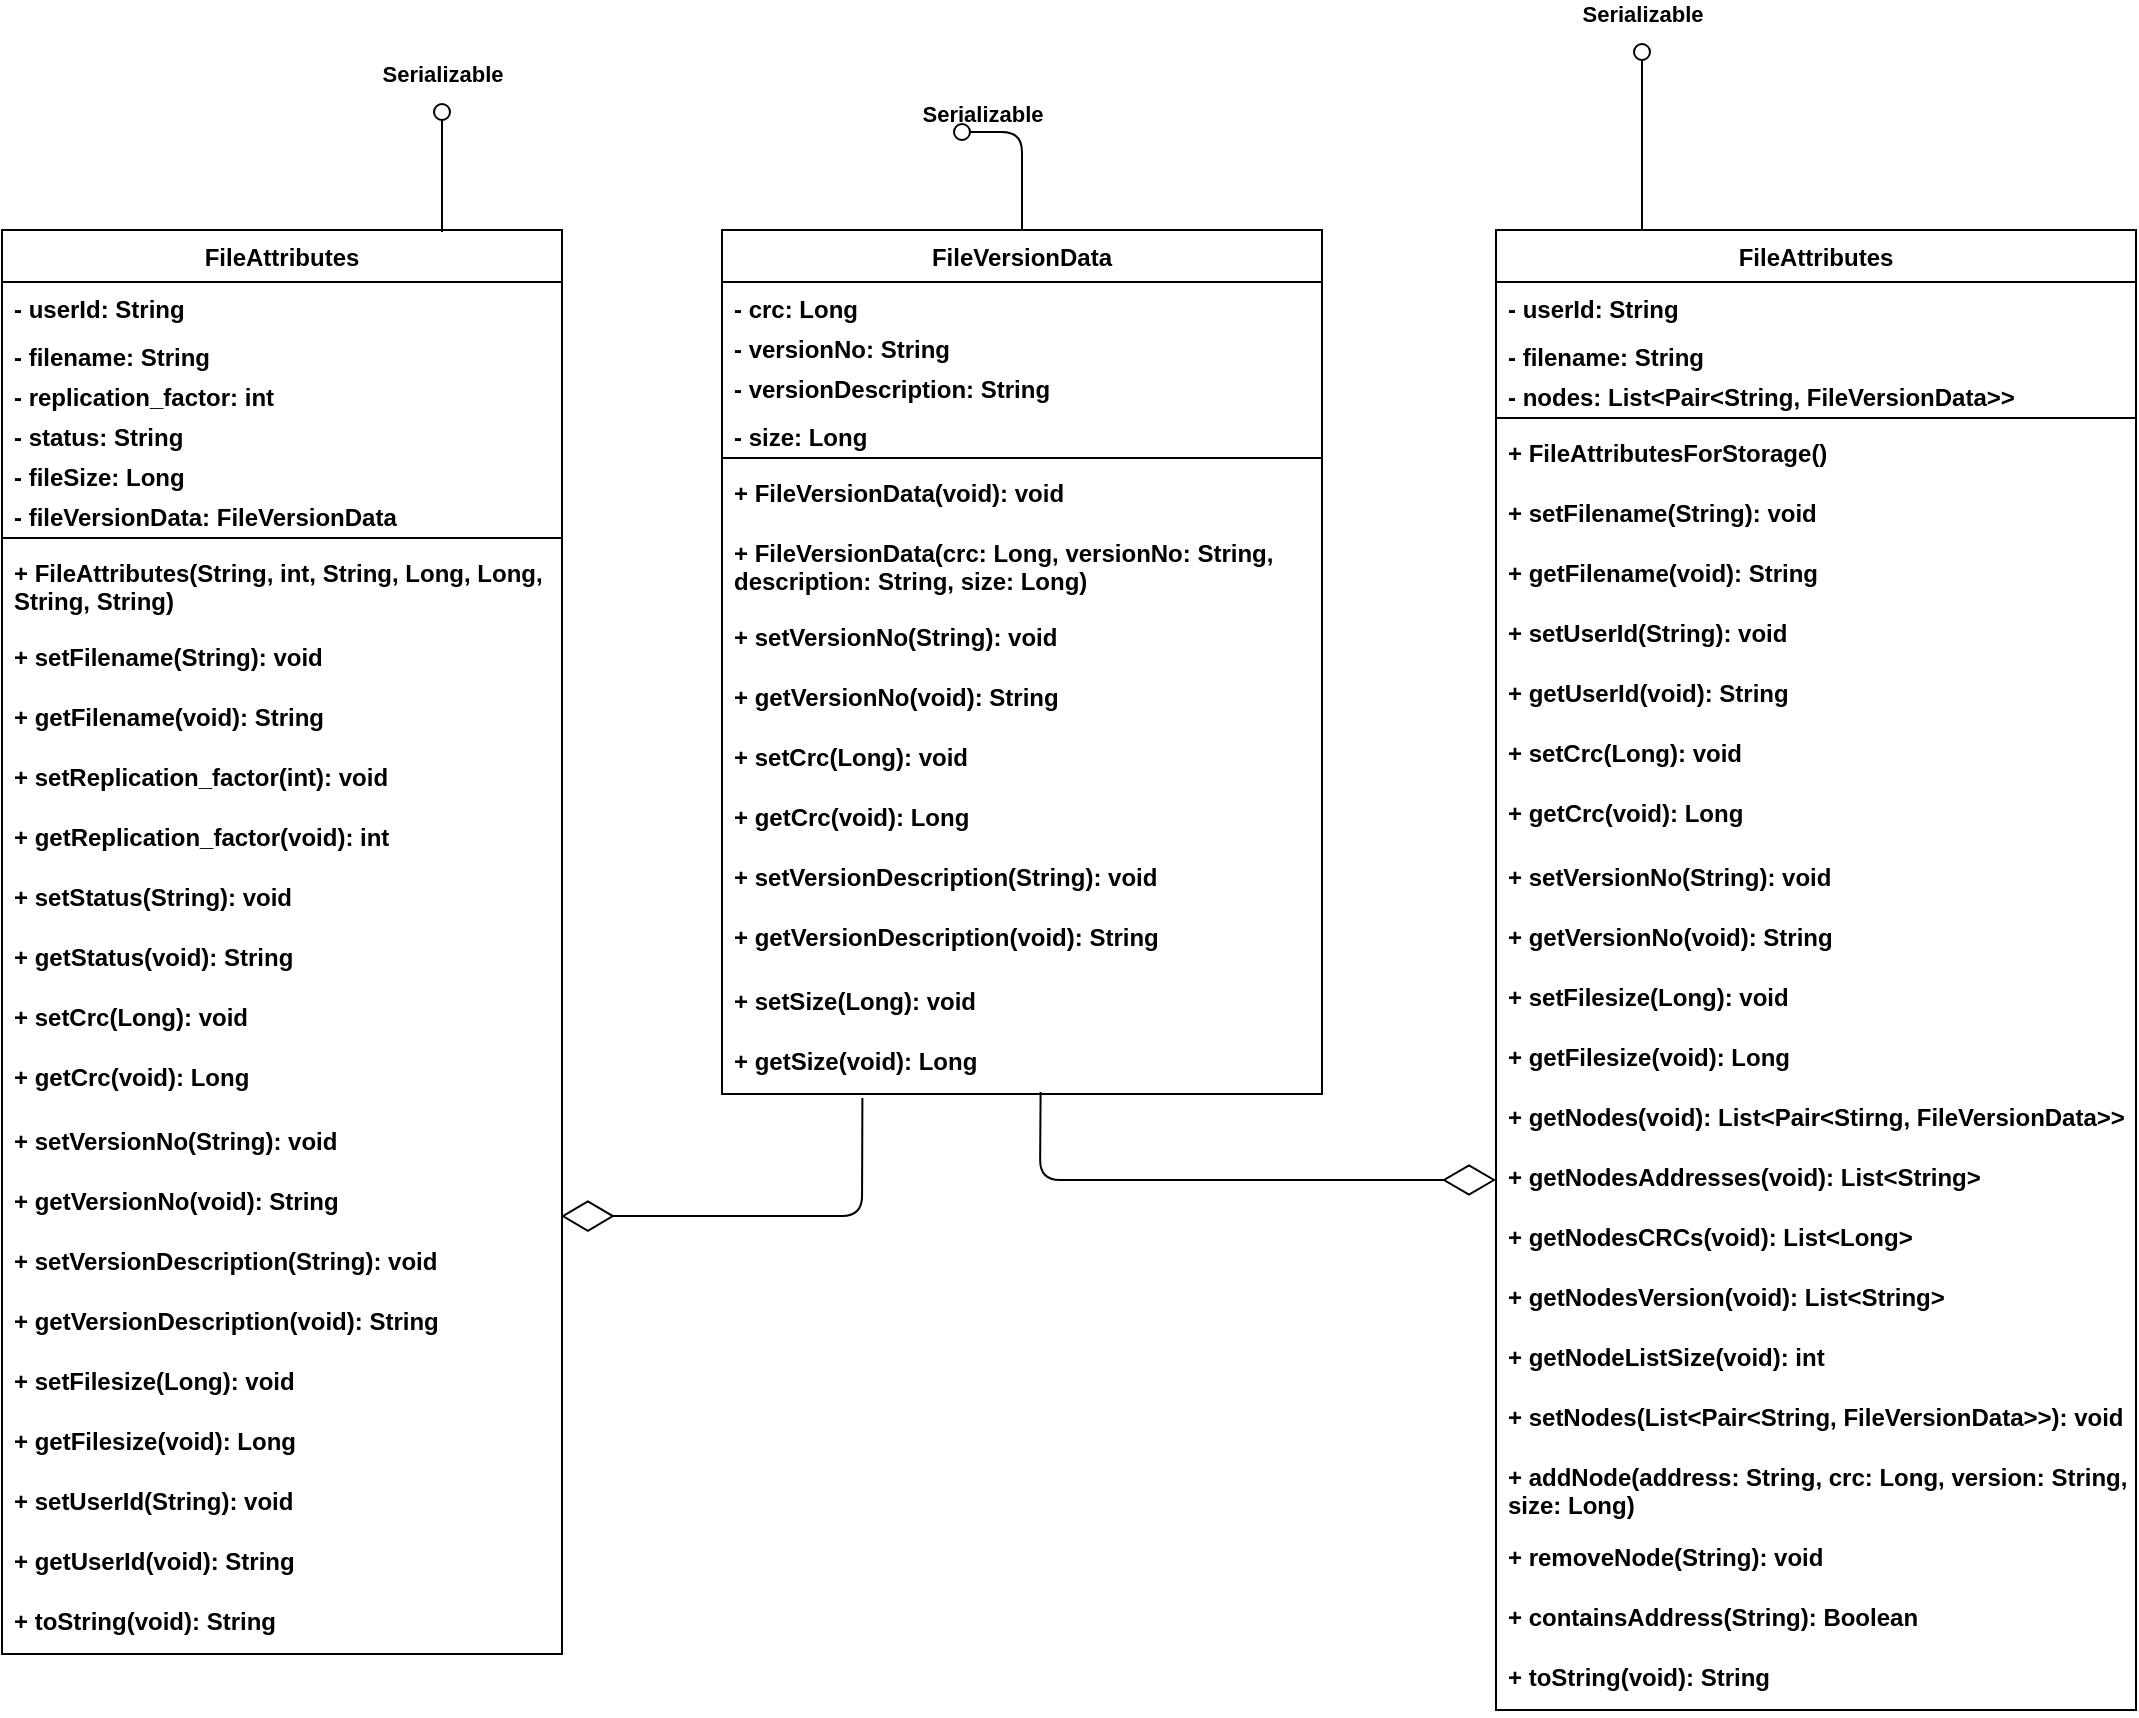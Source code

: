 <mxfile version="14.6.13" type="device"><diagram id="C5RBs43oDa-KdzZeNtuy" name="Page-1"><mxGraphModel dx="2172" dy="1632" grid="1" gridSize="10" guides="1" tooltips="1" connect="1" arrows="1" fold="1" page="1" pageScale="1" pageWidth="827" pageHeight="1169" math="0" shadow="0"><root><mxCell id="WIyWlLk6GJQsqaUBKTNV-0"/><mxCell id="WIyWlLk6GJQsqaUBKTNV-1" parent="WIyWlLk6GJQsqaUBKTNV-0"/><mxCell id="LAdZjZObFxrwDexfej0z-179" value="FileVersionData" style="swimlane;fontStyle=1;align=center;verticalAlign=top;childLayout=stackLayout;horizontal=1;startSize=26;horizontalStack=0;resizeParent=1;resizeParentMax=0;resizeLast=0;collapsible=1;marginBottom=0;" parent="WIyWlLk6GJQsqaUBKTNV-1" vertex="1"><mxGeometry x="420" y="129" width="300" height="432" as="geometry"><mxRectangle x="100" y="140" width="140" height="26" as="alternateBounds"/></mxGeometry></mxCell><mxCell id="LAdZjZObFxrwDexfej0z-181" value="- crc: Long" style="text;strokeColor=none;fillColor=none;align=left;verticalAlign=top;spacingLeft=4;spacingRight=4;overflow=hidden;rotatable=0;points=[[0,0.5],[1,0.5]];portConstraint=eastwest;fontStyle=1" parent="LAdZjZObFxrwDexfej0z-179" vertex="1"><mxGeometry y="26" width="300" height="20" as="geometry"/></mxCell><mxCell id="LAdZjZObFxrwDexfej0z-188" value="- versionNo: String" style="text;strokeColor=none;fillColor=none;align=left;verticalAlign=top;spacingLeft=4;spacingRight=4;overflow=hidden;rotatable=0;points=[[0,0.5],[1,0.5]];portConstraint=eastwest;fontStyle=1" parent="LAdZjZObFxrwDexfej0z-179" vertex="1"><mxGeometry y="46" width="300" height="20" as="geometry"/></mxCell><mxCell id="LAdZjZObFxrwDexfej0z-180" value="- versionDescription: String" style="text;strokeColor=none;fillColor=none;align=left;verticalAlign=top;spacingLeft=4;spacingRight=4;overflow=hidden;rotatable=0;points=[[0,0.5],[1,0.5]];portConstraint=eastwest;fontStyle=1" parent="LAdZjZObFxrwDexfej0z-179" vertex="1"><mxGeometry y="66" width="300" height="24" as="geometry"/></mxCell><mxCell id="LAdZjZObFxrwDexfej0z-189" value="- size: Long" style="text;strokeColor=none;fillColor=none;align=left;verticalAlign=top;spacingLeft=4;spacingRight=4;overflow=hidden;rotatable=0;points=[[0,0.5],[1,0.5]];portConstraint=eastwest;fontStyle=1" parent="LAdZjZObFxrwDexfej0z-179" vertex="1"><mxGeometry y="90" width="300" height="20" as="geometry"/></mxCell><mxCell id="LAdZjZObFxrwDexfej0z-182" value="" style="line;strokeWidth=1;fillColor=none;align=left;verticalAlign=middle;spacingTop=-1;spacingLeft=3;spacingRight=3;rotatable=0;labelPosition=right;points=[];portConstraint=eastwest;fontStyle=1" parent="LAdZjZObFxrwDexfej0z-179" vertex="1"><mxGeometry y="110" width="300" height="8" as="geometry"/></mxCell><mxCell id="LAdZjZObFxrwDexfej0z-184" value="+ FileVersionData(void): void" style="text;strokeColor=none;fillColor=none;align=left;verticalAlign=top;spacingLeft=4;spacingRight=4;overflow=hidden;rotatable=0;points=[[0,0.5],[1,0.5]];portConstraint=eastwest;fontStyle=1" parent="LAdZjZObFxrwDexfej0z-179" vertex="1"><mxGeometry y="118" width="300" height="30" as="geometry"/></mxCell><mxCell id="LAdZjZObFxrwDexfej0z-185" value="+ FileVersionData(crc: Long, versionNo: String, &#10;description: String, size: Long)" style="text;strokeColor=none;fillColor=none;align=left;verticalAlign=top;spacingLeft=4;spacingRight=4;overflow=hidden;rotatable=0;points=[[0,0.5],[1,0.5]];portConstraint=eastwest;fontStyle=1" parent="LAdZjZObFxrwDexfej0z-179" vertex="1"><mxGeometry y="148" width="300" height="42" as="geometry"/></mxCell><mxCell id="LAdZjZObFxrwDexfej0z-203" value="+ setVersionNo(String): void" style="text;strokeColor=none;fillColor=none;align=left;verticalAlign=top;spacingLeft=4;spacingRight=4;overflow=hidden;rotatable=0;points=[[0,0.5],[1,0.5]];portConstraint=eastwest;fontStyle=1" parent="LAdZjZObFxrwDexfej0z-179" vertex="1"><mxGeometry y="190" width="300" height="30" as="geometry"/></mxCell><mxCell id="LAdZjZObFxrwDexfej0z-217" value="+ getVersionNo(void): String" style="text;strokeColor=none;fillColor=none;align=left;verticalAlign=top;spacingLeft=4;spacingRight=4;overflow=hidden;rotatable=0;points=[[0,0.5],[1,0.5]];portConstraint=eastwest;fontStyle=1" parent="LAdZjZObFxrwDexfej0z-179" vertex="1"><mxGeometry y="220" width="300" height="30" as="geometry"/></mxCell><mxCell id="LAdZjZObFxrwDexfej0z-186" value="+ setCrc(Long): void" style="text;strokeColor=none;fillColor=none;align=left;verticalAlign=top;spacingLeft=4;spacingRight=4;overflow=hidden;rotatable=0;points=[[0,0.5],[1,0.5]];portConstraint=eastwest;fontStyle=1" parent="LAdZjZObFxrwDexfej0z-179" vertex="1"><mxGeometry y="250" width="300" height="30" as="geometry"/></mxCell><mxCell id="LAdZjZObFxrwDexfej0z-202" value="+ getCrc(void): Long" style="text;strokeColor=none;fillColor=none;align=left;verticalAlign=top;spacingLeft=4;spacingRight=4;overflow=hidden;rotatable=0;points=[[0,0.5],[1,0.5]];portConstraint=eastwest;fontStyle=1" parent="LAdZjZObFxrwDexfej0z-179" vertex="1"><mxGeometry y="280" width="300" height="30" as="geometry"/></mxCell><mxCell id="LAdZjZObFxrwDexfej0z-219" value="+ setVersionDescription(String): void" style="text;strokeColor=none;fillColor=none;align=left;verticalAlign=top;spacingLeft=4;spacingRight=4;overflow=hidden;rotatable=0;points=[[0,0.5],[1,0.5]];portConstraint=eastwest;fontStyle=1" parent="LAdZjZObFxrwDexfej0z-179" vertex="1"><mxGeometry y="310" width="300" height="30" as="geometry"/></mxCell><mxCell id="LAdZjZObFxrwDexfej0z-220" value="+ getVersionDescription(void): String" style="text;strokeColor=none;fillColor=none;align=left;verticalAlign=top;spacingLeft=4;spacingRight=4;overflow=hidden;rotatable=0;points=[[0,0.5],[1,0.5]];portConstraint=eastwest;fontStyle=1" parent="LAdZjZObFxrwDexfej0z-179" vertex="1"><mxGeometry y="340" width="300" height="32" as="geometry"/></mxCell><mxCell id="LAdZjZObFxrwDexfej0z-373" value="+ setSize(Long): void" style="text;strokeColor=none;fillColor=none;align=left;verticalAlign=top;spacingLeft=4;spacingRight=4;overflow=hidden;rotatable=0;points=[[0,0.5],[1,0.5]];portConstraint=eastwest;fontStyle=1" parent="LAdZjZObFxrwDexfej0z-179" vertex="1"><mxGeometry y="372" width="300" height="30" as="geometry"/></mxCell><mxCell id="LAdZjZObFxrwDexfej0z-374" value="+ getSize(void): Long" style="text;strokeColor=none;fillColor=none;align=left;verticalAlign=top;spacingLeft=4;spacingRight=4;overflow=hidden;rotatable=0;points=[[0,0.5],[1,0.5]];portConstraint=eastwest;fontStyle=1" parent="LAdZjZObFxrwDexfej0z-179" vertex="1"><mxGeometry y="402" width="300" height="30" as="geometry"/></mxCell><mxCell id="LAdZjZObFxrwDexfej0z-187" value="Serializable" style="html=1;verticalAlign=bottom;labelBackgroundColor=none;startArrow=oval;startFill=0;startSize=8;endArrow=none;entryX=0.5;entryY=0;entryDx=0;entryDy=0;fontStyle=1" parent="WIyWlLk6GJQsqaUBKTNV-1" target="LAdZjZObFxrwDexfej0z-179" edge="1"><mxGeometry x="-1" y="-10" relative="1" as="geometry"><mxPoint x="540" y="80" as="sourcePoint"/><mxPoint x="510" as="targetPoint"/><mxPoint x="10" y="-10" as="offset"/><Array as="points"><mxPoint x="570" y="80"/></Array></mxGeometry></mxCell><mxCell id="LAdZjZObFxrwDexfej0z-244" value="FileAttributes" style="swimlane;fontStyle=1;align=center;verticalAlign=top;childLayout=stackLayout;horizontal=1;startSize=26;horizontalStack=0;resizeParent=1;resizeParentMax=0;resizeLast=0;collapsible=1;marginBottom=0;" parent="WIyWlLk6GJQsqaUBKTNV-1" vertex="1"><mxGeometry x="60" y="129" width="280" height="712" as="geometry"><mxRectangle x="100" y="140" width="140" height="26" as="alternateBounds"/></mxGeometry></mxCell><mxCell id="LAdZjZObFxrwDexfej0z-245" value="- userId: String" style="text;strokeColor=none;fillColor=none;align=left;verticalAlign=top;spacingLeft=4;spacingRight=4;overflow=hidden;rotatable=0;points=[[0,0.5],[1,0.5]];portConstraint=eastwest;fontStyle=1" parent="LAdZjZObFxrwDexfej0z-244" vertex="1"><mxGeometry y="26" width="280" height="24" as="geometry"/></mxCell><mxCell id="LAdZjZObFxrwDexfej0z-246" value="- filename: String" style="text;strokeColor=none;fillColor=none;align=left;verticalAlign=top;spacingLeft=4;spacingRight=4;overflow=hidden;rotatable=0;points=[[0,0.5],[1,0.5]];portConstraint=eastwest;fontStyle=1" parent="LAdZjZObFxrwDexfej0z-244" vertex="1"><mxGeometry y="50" width="280" height="20" as="geometry"/></mxCell><mxCell id="LAdZjZObFxrwDexfej0z-247" value="- replication_factor: int" style="text;strokeColor=none;fillColor=none;align=left;verticalAlign=top;spacingLeft=4;spacingRight=4;overflow=hidden;rotatable=0;points=[[0,0.5],[1,0.5]];portConstraint=eastwest;fontStyle=1" parent="LAdZjZObFxrwDexfej0z-244" vertex="1"><mxGeometry y="70" width="280" height="20" as="geometry"/></mxCell><mxCell id="LAdZjZObFxrwDexfej0z-375" value="- status: String" style="text;strokeColor=none;fillColor=none;align=left;verticalAlign=top;spacingLeft=4;spacingRight=4;overflow=hidden;rotatable=0;points=[[0,0.5],[1,0.5]];portConstraint=eastwest;fontStyle=1" parent="LAdZjZObFxrwDexfej0z-244" vertex="1"><mxGeometry y="90" width="280" height="20" as="geometry"/></mxCell><mxCell id="LAdZjZObFxrwDexfej0z-376" value="- fileSize: Long" style="text;strokeColor=none;fillColor=none;align=left;verticalAlign=top;spacingLeft=4;spacingRight=4;overflow=hidden;rotatable=0;points=[[0,0.5],[1,0.5]];portConstraint=eastwest;fontStyle=1" parent="LAdZjZObFxrwDexfej0z-244" vertex="1"><mxGeometry y="110" width="280" height="20" as="geometry"/></mxCell><mxCell id="LAdZjZObFxrwDexfej0z-377" value="- fileVersionData: FileVersionData" style="text;strokeColor=none;fillColor=none;align=left;verticalAlign=top;spacingLeft=4;spacingRight=4;overflow=hidden;rotatable=0;points=[[0,0.5],[1,0.5]];portConstraint=eastwest;fontStyle=1" parent="LAdZjZObFxrwDexfej0z-244" vertex="1"><mxGeometry y="130" width="280" height="20" as="geometry"/></mxCell><mxCell id="LAdZjZObFxrwDexfej0z-249" value="" style="line;strokeWidth=1;fillColor=none;align=left;verticalAlign=middle;spacingTop=-1;spacingLeft=3;spacingRight=3;rotatable=0;labelPosition=right;points=[];portConstraint=eastwest;fontStyle=1" parent="LAdZjZObFxrwDexfej0z-244" vertex="1"><mxGeometry y="150" width="280" height="8" as="geometry"/></mxCell><mxCell id="LAdZjZObFxrwDexfej0z-250" value="+ FileAttributes(String, int, String, Long, Long, &#10;String, String)" style="text;strokeColor=none;fillColor=none;align=left;verticalAlign=top;spacingLeft=4;spacingRight=4;overflow=hidden;rotatable=0;points=[[0,0.5],[1,0.5]];portConstraint=eastwest;fontStyle=1" parent="LAdZjZObFxrwDexfej0z-244" vertex="1"><mxGeometry y="158" width="280" height="42" as="geometry"/></mxCell><mxCell id="LAdZjZObFxrwDexfej0z-251" value="+ setFilename(String): void" style="text;strokeColor=none;fillColor=none;align=left;verticalAlign=top;spacingLeft=4;spacingRight=4;overflow=hidden;rotatable=0;points=[[0,0.5],[1,0.5]];portConstraint=eastwest;fontStyle=1" parent="LAdZjZObFxrwDexfej0z-244" vertex="1"><mxGeometry y="200" width="280" height="30" as="geometry"/></mxCell><mxCell id="LAdZjZObFxrwDexfej0z-252" value="+ getFilename(void): String" style="text;strokeColor=none;fillColor=none;align=left;verticalAlign=top;spacingLeft=4;spacingRight=4;overflow=hidden;rotatable=0;points=[[0,0.5],[1,0.5]];portConstraint=eastwest;fontStyle=1" parent="LAdZjZObFxrwDexfej0z-244" vertex="1"><mxGeometry y="230" width="280" height="30" as="geometry"/></mxCell><mxCell id="LAdZjZObFxrwDexfej0z-253" value="+ setReplication_factor(int): void" style="text;strokeColor=none;fillColor=none;align=left;verticalAlign=top;spacingLeft=4;spacingRight=4;overflow=hidden;rotatable=0;points=[[0,0.5],[1,0.5]];portConstraint=eastwest;fontStyle=1" parent="LAdZjZObFxrwDexfej0z-244" vertex="1"><mxGeometry y="260" width="280" height="30" as="geometry"/></mxCell><mxCell id="LAdZjZObFxrwDexfej0z-254" value="+ getReplication_factor(void): int" style="text;strokeColor=none;fillColor=none;align=left;verticalAlign=top;spacingLeft=4;spacingRight=4;overflow=hidden;rotatable=0;points=[[0,0.5],[1,0.5]];portConstraint=eastwest;fontStyle=1" parent="LAdZjZObFxrwDexfej0z-244" vertex="1"><mxGeometry y="290" width="280" height="30" as="geometry"/></mxCell><mxCell id="LAdZjZObFxrwDexfej0z-255" value="+ setStatus(String): void" style="text;strokeColor=none;fillColor=none;align=left;verticalAlign=top;spacingLeft=4;spacingRight=4;overflow=hidden;rotatable=0;points=[[0,0.5],[1,0.5]];portConstraint=eastwest;fontStyle=1" parent="LAdZjZObFxrwDexfej0z-244" vertex="1"><mxGeometry y="320" width="280" height="30" as="geometry"/></mxCell><mxCell id="LAdZjZObFxrwDexfej0z-256" value="+ getStatus(void): String" style="text;strokeColor=none;fillColor=none;align=left;verticalAlign=top;spacingLeft=4;spacingRight=4;overflow=hidden;rotatable=0;points=[[0,0.5],[1,0.5]];portConstraint=eastwest;fontStyle=1" parent="LAdZjZObFxrwDexfej0z-244" vertex="1"><mxGeometry y="350" width="280" height="30" as="geometry"/></mxCell><mxCell id="LAdZjZObFxrwDexfej0z-257" value="+ setCrc(Long): void" style="text;strokeColor=none;fillColor=none;align=left;verticalAlign=top;spacingLeft=4;spacingRight=4;overflow=hidden;rotatable=0;points=[[0,0.5],[1,0.5]];portConstraint=eastwest;fontStyle=1" parent="LAdZjZObFxrwDexfej0z-244" vertex="1"><mxGeometry y="380" width="280" height="30" as="geometry"/></mxCell><mxCell id="LAdZjZObFxrwDexfej0z-259" value="+ getCrc(void): Long" style="text;strokeColor=none;fillColor=none;align=left;verticalAlign=top;spacingLeft=4;spacingRight=4;overflow=hidden;rotatable=0;points=[[0,0.5],[1,0.5]];portConstraint=eastwest;fontStyle=1" parent="LAdZjZObFxrwDexfej0z-244" vertex="1"><mxGeometry y="410" width="280" height="32" as="geometry"/></mxCell><mxCell id="LAdZjZObFxrwDexfej0z-260" value="+ setVersionNo(String): void" style="text;strokeColor=none;fillColor=none;align=left;verticalAlign=top;spacingLeft=4;spacingRight=4;overflow=hidden;rotatable=0;points=[[0,0.5],[1,0.5]];portConstraint=eastwest;fontStyle=1" parent="LAdZjZObFxrwDexfej0z-244" vertex="1"><mxGeometry y="442" width="280" height="30" as="geometry"/></mxCell><mxCell id="LAdZjZObFxrwDexfej0z-396" value="+ getVersionNo(void): String" style="text;strokeColor=none;fillColor=none;align=left;verticalAlign=top;spacingLeft=4;spacingRight=4;overflow=hidden;rotatable=0;points=[[0,0.5],[1,0.5]];portConstraint=eastwest;fontStyle=1" parent="LAdZjZObFxrwDexfej0z-244" vertex="1"><mxGeometry y="472" width="280" height="30" as="geometry"/></mxCell><mxCell id="LAdZjZObFxrwDexfej0z-397" value="+ setVersionDescription(String): void" style="text;strokeColor=none;fillColor=none;align=left;verticalAlign=top;spacingLeft=4;spacingRight=4;overflow=hidden;rotatable=0;points=[[0,0.5],[1,0.5]];portConstraint=eastwest;fontStyle=1" parent="LAdZjZObFxrwDexfej0z-244" vertex="1"><mxGeometry y="502" width="280" height="30" as="geometry"/></mxCell><mxCell id="LAdZjZObFxrwDexfej0z-398" value="+ getVersionDescription(void): String" style="text;strokeColor=none;fillColor=none;align=left;verticalAlign=top;spacingLeft=4;spacingRight=4;overflow=hidden;rotatable=0;points=[[0,0.5],[1,0.5]];portConstraint=eastwest;fontStyle=1" parent="LAdZjZObFxrwDexfej0z-244" vertex="1"><mxGeometry y="532" width="280" height="30" as="geometry"/></mxCell><mxCell id="LAdZjZObFxrwDexfej0z-399" value="+ setFilesize(Long): void" style="text;strokeColor=none;fillColor=none;align=left;verticalAlign=top;spacingLeft=4;spacingRight=4;overflow=hidden;rotatable=0;points=[[0,0.5],[1,0.5]];portConstraint=eastwest;fontStyle=1" parent="LAdZjZObFxrwDexfej0z-244" vertex="1"><mxGeometry y="562" width="280" height="30" as="geometry"/></mxCell><mxCell id="LAdZjZObFxrwDexfej0z-400" value="+ getFilesize(void): Long" style="text;strokeColor=none;fillColor=none;align=left;verticalAlign=top;spacingLeft=4;spacingRight=4;overflow=hidden;rotatable=0;points=[[0,0.5],[1,0.5]];portConstraint=eastwest;fontStyle=1" parent="LAdZjZObFxrwDexfej0z-244" vertex="1"><mxGeometry y="592" width="280" height="30" as="geometry"/></mxCell><mxCell id="LAdZjZObFxrwDexfej0z-401" value="+ setUserId(String): void" style="text;strokeColor=none;fillColor=none;align=left;verticalAlign=top;spacingLeft=4;spacingRight=4;overflow=hidden;rotatable=0;points=[[0,0.5],[1,0.5]];portConstraint=eastwest;fontStyle=1" parent="LAdZjZObFxrwDexfej0z-244" vertex="1"><mxGeometry y="622" width="280" height="30" as="geometry"/></mxCell><mxCell id="LAdZjZObFxrwDexfej0z-402" value="+ getUserId(void): String" style="text;strokeColor=none;fillColor=none;align=left;verticalAlign=top;spacingLeft=4;spacingRight=4;overflow=hidden;rotatable=0;points=[[0,0.5],[1,0.5]];portConstraint=eastwest;fontStyle=1" parent="LAdZjZObFxrwDexfej0z-244" vertex="1"><mxGeometry y="652" width="280" height="30" as="geometry"/></mxCell><mxCell id="LAdZjZObFxrwDexfej0z-403" value="+ toString(void): String" style="text;strokeColor=none;fillColor=none;align=left;verticalAlign=top;spacingLeft=4;spacingRight=4;overflow=hidden;rotatable=0;points=[[0,0.5],[1,0.5]];portConstraint=eastwest;fontStyle=1" parent="LAdZjZObFxrwDexfej0z-244" vertex="1"><mxGeometry y="682" width="280" height="30" as="geometry"/></mxCell><mxCell id="LAdZjZObFxrwDexfej0z-263" value="Serializable" style="html=1;verticalAlign=bottom;labelBackgroundColor=none;startArrow=oval;startFill=0;startSize=8;endArrow=none;entryX=0.5;entryY=0;entryDx=0;entryDy=0;fontStyle=1" parent="WIyWlLk6GJQsqaUBKTNV-1" edge="1"><mxGeometry x="-1" y="-10" relative="1" as="geometry"><mxPoint x="280" y="70" as="sourcePoint"/><mxPoint x="280" y="130" as="targetPoint"/><mxPoint x="10" y="-10" as="offset"/></mxGeometry></mxCell><mxCell id="LAdZjZObFxrwDexfej0z-404" value="" style="endArrow=diamondThin;endFill=0;endSize=24;html=1;exitX=0.234;exitY=1.067;exitDx=0;exitDy=0;exitPerimeter=0;entryX=0.998;entryY=0.702;entryDx=0;entryDy=0;entryPerimeter=0;fontStyle=1" parent="WIyWlLk6GJQsqaUBKTNV-1" source="LAdZjZObFxrwDexfej0z-374" target="LAdZjZObFxrwDexfej0z-396" edge="1"><mxGeometry width="160" relative="1" as="geometry"><mxPoint x="220" y="470" as="sourcePoint"/><mxPoint x="510" y="540" as="targetPoint"/><Array as="points"><mxPoint x="490" y="622"/></Array></mxGeometry></mxCell><mxCell id="LAdZjZObFxrwDexfej0z-405" value="FileAttributes" style="swimlane;fontStyle=1;align=center;verticalAlign=top;childLayout=stackLayout;horizontal=1;startSize=26;horizontalStack=0;resizeParent=1;resizeParentMax=0;resizeLast=0;collapsible=1;marginBottom=0;" parent="WIyWlLk6GJQsqaUBKTNV-1" vertex="1"><mxGeometry x="807" y="129" width="320" height="740" as="geometry"><mxRectangle x="100" y="140" width="140" height="26" as="alternateBounds"/></mxGeometry></mxCell><mxCell id="LAdZjZObFxrwDexfej0z-406" value="- userId: String" style="text;strokeColor=none;fillColor=none;align=left;verticalAlign=top;spacingLeft=4;spacingRight=4;overflow=hidden;rotatable=0;points=[[0,0.5],[1,0.5]];portConstraint=eastwest;fontStyle=1" parent="LAdZjZObFxrwDexfej0z-405" vertex="1"><mxGeometry y="26" width="320" height="24" as="geometry"/></mxCell><mxCell id="LAdZjZObFxrwDexfej0z-407" value="- filename: String" style="text;strokeColor=none;fillColor=none;align=left;verticalAlign=top;spacingLeft=4;spacingRight=4;overflow=hidden;rotatable=0;points=[[0,0.5],[1,0.5]];portConstraint=eastwest;fontStyle=1" parent="LAdZjZObFxrwDexfej0z-405" vertex="1"><mxGeometry y="50" width="320" height="20" as="geometry"/></mxCell><mxCell id="LAdZjZObFxrwDexfej0z-411" value="- nodes: List&lt;Pair&lt;String, FileVersionData&gt;&gt;" style="text;strokeColor=none;fillColor=none;align=left;verticalAlign=top;spacingLeft=4;spacingRight=4;overflow=hidden;rotatable=0;points=[[0,0.5],[1,0.5]];portConstraint=eastwest;fontStyle=1" parent="LAdZjZObFxrwDexfej0z-405" vertex="1"><mxGeometry y="70" width="320" height="20" as="geometry"/></mxCell><mxCell id="LAdZjZObFxrwDexfej0z-412" value="" style="line;strokeWidth=1;fillColor=none;align=left;verticalAlign=middle;spacingTop=-1;spacingLeft=3;spacingRight=3;rotatable=0;labelPosition=right;points=[];portConstraint=eastwest;fontStyle=1" parent="LAdZjZObFxrwDexfej0z-405" vertex="1"><mxGeometry y="90" width="320" height="8" as="geometry"/></mxCell><mxCell id="LAdZjZObFxrwDexfej0z-413" value="+ FileAttributesForStorage()" style="text;strokeColor=none;fillColor=none;align=left;verticalAlign=top;spacingLeft=4;spacingRight=4;overflow=hidden;rotatable=0;points=[[0,0.5],[1,0.5]];portConstraint=eastwest;fontStyle=1" parent="LAdZjZObFxrwDexfej0z-405" vertex="1"><mxGeometry y="98" width="320" height="30" as="geometry"/></mxCell><mxCell id="LAdZjZObFxrwDexfej0z-414" value="+ setFilename(String): void" style="text;strokeColor=none;fillColor=none;align=left;verticalAlign=top;spacingLeft=4;spacingRight=4;overflow=hidden;rotatable=0;points=[[0,0.5],[1,0.5]];portConstraint=eastwest;fontStyle=1" parent="LAdZjZObFxrwDexfej0z-405" vertex="1"><mxGeometry y="128" width="320" height="30" as="geometry"/></mxCell><mxCell id="LAdZjZObFxrwDexfej0z-415" value="+ getFilename(void): String" style="text;strokeColor=none;fillColor=none;align=left;verticalAlign=top;spacingLeft=4;spacingRight=4;overflow=hidden;rotatable=0;points=[[0,0.5],[1,0.5]];portConstraint=eastwest;fontStyle=1" parent="LAdZjZObFxrwDexfej0z-405" vertex="1"><mxGeometry y="158" width="320" height="30" as="geometry"/></mxCell><mxCell id="LAdZjZObFxrwDexfej0z-428" value="+ setUserId(String): void" style="text;strokeColor=none;fillColor=none;align=left;verticalAlign=top;spacingLeft=4;spacingRight=4;overflow=hidden;rotatable=0;points=[[0,0.5],[1,0.5]];portConstraint=eastwest;fontStyle=1" parent="LAdZjZObFxrwDexfej0z-405" vertex="1"><mxGeometry y="188" width="320" height="30" as="geometry"/></mxCell><mxCell id="LAdZjZObFxrwDexfej0z-429" value="+ getUserId(void): String" style="text;strokeColor=none;fillColor=none;align=left;verticalAlign=top;spacingLeft=4;spacingRight=4;overflow=hidden;rotatable=0;points=[[0,0.5],[1,0.5]];portConstraint=eastwest;fontStyle=1" parent="LAdZjZObFxrwDexfej0z-405" vertex="1"><mxGeometry y="218" width="320" height="30" as="geometry"/></mxCell><mxCell id="LAdZjZObFxrwDexfej0z-420" value="+ setCrc(Long): void" style="text;strokeColor=none;fillColor=none;align=left;verticalAlign=top;spacingLeft=4;spacingRight=4;overflow=hidden;rotatable=0;points=[[0,0.5],[1,0.5]];portConstraint=eastwest;fontStyle=1" parent="LAdZjZObFxrwDexfej0z-405" vertex="1"><mxGeometry y="248" width="320" height="30" as="geometry"/></mxCell><mxCell id="LAdZjZObFxrwDexfej0z-421" value="+ getCrc(void): Long" style="text;strokeColor=none;fillColor=none;align=left;verticalAlign=top;spacingLeft=4;spacingRight=4;overflow=hidden;rotatable=0;points=[[0,0.5],[1,0.5]];portConstraint=eastwest;fontStyle=1" parent="LAdZjZObFxrwDexfej0z-405" vertex="1"><mxGeometry y="278" width="320" height="32" as="geometry"/></mxCell><mxCell id="LAdZjZObFxrwDexfej0z-422" value="+ setVersionNo(String): void" style="text;strokeColor=none;fillColor=none;align=left;verticalAlign=top;spacingLeft=4;spacingRight=4;overflow=hidden;rotatable=0;points=[[0,0.5],[1,0.5]];portConstraint=eastwest;fontStyle=1" parent="LAdZjZObFxrwDexfej0z-405" vertex="1"><mxGeometry y="310" width="320" height="30" as="geometry"/></mxCell><mxCell id="LAdZjZObFxrwDexfej0z-423" value="+ getVersionNo(void): String" style="text;strokeColor=none;fillColor=none;align=left;verticalAlign=top;spacingLeft=4;spacingRight=4;overflow=hidden;rotatable=0;points=[[0,0.5],[1,0.5]];portConstraint=eastwest;fontStyle=1" parent="LAdZjZObFxrwDexfej0z-405" vertex="1"><mxGeometry y="340" width="320" height="30" as="geometry"/></mxCell><mxCell id="LAdZjZObFxrwDexfej0z-426" value="+ setFilesize(Long): void" style="text;strokeColor=none;fillColor=none;align=left;verticalAlign=top;spacingLeft=4;spacingRight=4;overflow=hidden;rotatable=0;points=[[0,0.5],[1,0.5]];portConstraint=eastwest;fontStyle=1" parent="LAdZjZObFxrwDexfej0z-405" vertex="1"><mxGeometry y="370" width="320" height="30" as="geometry"/></mxCell><mxCell id="LAdZjZObFxrwDexfej0z-427" value="+ getFilesize(void): Long" style="text;strokeColor=none;fillColor=none;align=left;verticalAlign=top;spacingLeft=4;spacingRight=4;overflow=hidden;rotatable=0;points=[[0,0.5],[1,0.5]];portConstraint=eastwest;fontStyle=1" parent="LAdZjZObFxrwDexfej0z-405" vertex="1"><mxGeometry y="400" width="320" height="30" as="geometry"/></mxCell><mxCell id="LAdZjZObFxrwDexfej0z-416" value="+ getNodes(void): List&lt;Pair&lt;Stirng, FileVersionData&gt;&gt;" style="text;strokeColor=none;fillColor=none;align=left;verticalAlign=top;spacingLeft=4;spacingRight=4;overflow=hidden;rotatable=0;points=[[0,0.5],[1,0.5]];portConstraint=eastwest;fontStyle=1" parent="LAdZjZObFxrwDexfej0z-405" vertex="1"><mxGeometry y="430" width="320" height="30" as="geometry"/></mxCell><mxCell id="LAdZjZObFxrwDexfej0z-417" value="+ getNodesAddresses(void): List&lt;String&gt;" style="text;strokeColor=none;fillColor=none;align=left;verticalAlign=top;spacingLeft=4;spacingRight=4;overflow=hidden;rotatable=0;points=[[0,0.5],[1,0.5]];portConstraint=eastwest;fontStyle=1" parent="LAdZjZObFxrwDexfej0z-405" vertex="1"><mxGeometry y="460" width="320" height="30" as="geometry"/></mxCell><mxCell id="LAdZjZObFxrwDexfej0z-418" value="+ getNodesCRCs(void): List&lt;Long&gt;" style="text;strokeColor=none;fillColor=none;align=left;verticalAlign=top;spacingLeft=4;spacingRight=4;overflow=hidden;rotatable=0;points=[[0,0.5],[1,0.5]];portConstraint=eastwest;fontStyle=1" parent="LAdZjZObFxrwDexfej0z-405" vertex="1"><mxGeometry y="490" width="320" height="30" as="geometry"/></mxCell><mxCell id="LAdZjZObFxrwDexfej0z-419" value="+ getNodesVersion(void): List&lt;String&gt;" style="text;strokeColor=none;fillColor=none;align=left;verticalAlign=top;spacingLeft=4;spacingRight=4;overflow=hidden;rotatable=0;points=[[0,0.5],[1,0.5]];portConstraint=eastwest;fontStyle=1" parent="LAdZjZObFxrwDexfej0z-405" vertex="1"><mxGeometry y="520" width="320" height="30" as="geometry"/></mxCell><mxCell id="LAdZjZObFxrwDexfej0z-424" value="+ getNodeListSize(void): int" style="text;strokeColor=none;fillColor=none;align=left;verticalAlign=top;spacingLeft=4;spacingRight=4;overflow=hidden;rotatable=0;points=[[0,0.5],[1,0.5]];portConstraint=eastwest;fontStyle=1" parent="LAdZjZObFxrwDexfej0z-405" vertex="1"><mxGeometry y="550" width="320" height="30" as="geometry"/></mxCell><mxCell id="LAdZjZObFxrwDexfej0z-425" value="+ setNodes(List&lt;Pair&lt;String, FileVersionData&gt;&gt;): void" style="text;strokeColor=none;fillColor=none;align=left;verticalAlign=top;spacingLeft=4;spacingRight=4;overflow=hidden;rotatable=0;points=[[0,0.5],[1,0.5]];portConstraint=eastwest;fontStyle=1" parent="LAdZjZObFxrwDexfej0z-405" vertex="1"><mxGeometry y="580" width="320" height="30" as="geometry"/></mxCell><mxCell id="LAdZjZObFxrwDexfej0z-430" value="+ addNode(address: String, crc: Long, version: String, &#10;size: Long)" style="text;strokeColor=none;fillColor=none;align=left;verticalAlign=top;spacingLeft=4;spacingRight=4;overflow=hidden;rotatable=0;points=[[0,0.5],[1,0.5]];portConstraint=eastwest;fontStyle=1" parent="LAdZjZObFxrwDexfej0z-405" vertex="1"><mxGeometry y="610" width="320" height="40" as="geometry"/></mxCell><mxCell id="LAdZjZObFxrwDexfej0z-431" value="+ removeNode(String): void" style="text;strokeColor=none;fillColor=none;align=left;verticalAlign=top;spacingLeft=4;spacingRight=4;overflow=hidden;rotatable=0;points=[[0,0.5],[1,0.5]];portConstraint=eastwest;fontStyle=1" parent="LAdZjZObFxrwDexfej0z-405" vertex="1"><mxGeometry y="650" width="320" height="30" as="geometry"/></mxCell><mxCell id="LAdZjZObFxrwDexfej0z-432" value="+ containsAddress(String): Boolean" style="text;strokeColor=none;fillColor=none;align=left;verticalAlign=top;spacingLeft=4;spacingRight=4;overflow=hidden;rotatable=0;points=[[0,0.5],[1,0.5]];portConstraint=eastwest;fontStyle=1" parent="LAdZjZObFxrwDexfej0z-405" vertex="1"><mxGeometry y="680" width="320" height="30" as="geometry"/></mxCell><mxCell id="LAdZjZObFxrwDexfej0z-433" value="+ toString(void): String" style="text;strokeColor=none;fillColor=none;align=left;verticalAlign=top;spacingLeft=4;spacingRight=4;overflow=hidden;rotatable=0;points=[[0,0.5],[1,0.5]];portConstraint=eastwest;fontStyle=1" parent="LAdZjZObFxrwDexfej0z-405" vertex="1"><mxGeometry y="710" width="320" height="30" as="geometry"/></mxCell><mxCell id="LAdZjZObFxrwDexfej0z-434" value="Serializable" style="html=1;verticalAlign=bottom;labelBackgroundColor=none;startArrow=oval;startFill=0;startSize=8;endArrow=none;entryX=0.5;entryY=0;entryDx=0;entryDy=0;fontStyle=1" parent="WIyWlLk6GJQsqaUBKTNV-1" edge="1"><mxGeometry x="-1" y="-10" relative="1" as="geometry"><mxPoint x="880" y="40" as="sourcePoint"/><mxPoint x="880" y="129" as="targetPoint"/><mxPoint x="10" y="-10" as="offset"/></mxGeometry></mxCell><mxCell id="LAdZjZObFxrwDexfej0z-435" value="" style="endArrow=diamondThin;endFill=0;endSize=24;html=1;exitX=0.531;exitY=0.967;exitDx=0;exitDy=0;exitPerimeter=0;fontStyle=1;entryX=0;entryY=0.5;entryDx=0;entryDy=0;" parent="WIyWlLk6GJQsqaUBKTNV-1" source="LAdZjZObFxrwDexfej0z-374" target="LAdZjZObFxrwDexfej0z-417" edge="1"><mxGeometry width="160" relative="1" as="geometry"><mxPoint x="690" y="550" as="sourcePoint"/><mxPoint x="780" y="590" as="targetPoint"/><Array as="points"><mxPoint x="579" y="604"/></Array></mxGeometry></mxCell></root></mxGraphModel></diagram></mxfile>